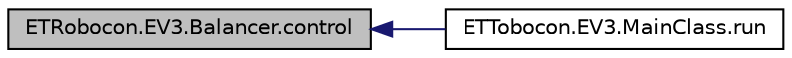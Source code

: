 digraph "ETRobocon.EV3.Balancer.control"
{
  edge [fontname="Helvetica",fontsize="10",labelfontname="Helvetica",labelfontsize="10"];
  node [fontname="Helvetica",fontsize="10",shape=record];
  rankdir="LR";
  Node1 [label="ETRobocon.EV3.Balancer.control",height=0.2,width=0.4,color="black", fillcolor="grey75", style="filled", fontcolor="black"];
  Node1 -> Node2 [dir="back",color="midnightblue",fontsize="10",style="solid",fontname="Helvetica"];
  Node2 [label="ETTobocon.EV3.MainClass.run",height=0.2,width=0.4,color="black", fillcolor="white", style="filled",URL="$class_e_t_tobocon_1_1_e_v3_1_1_main_class.html#aaa38d3987949c6c43a6e664e14af4d7c"];
}
